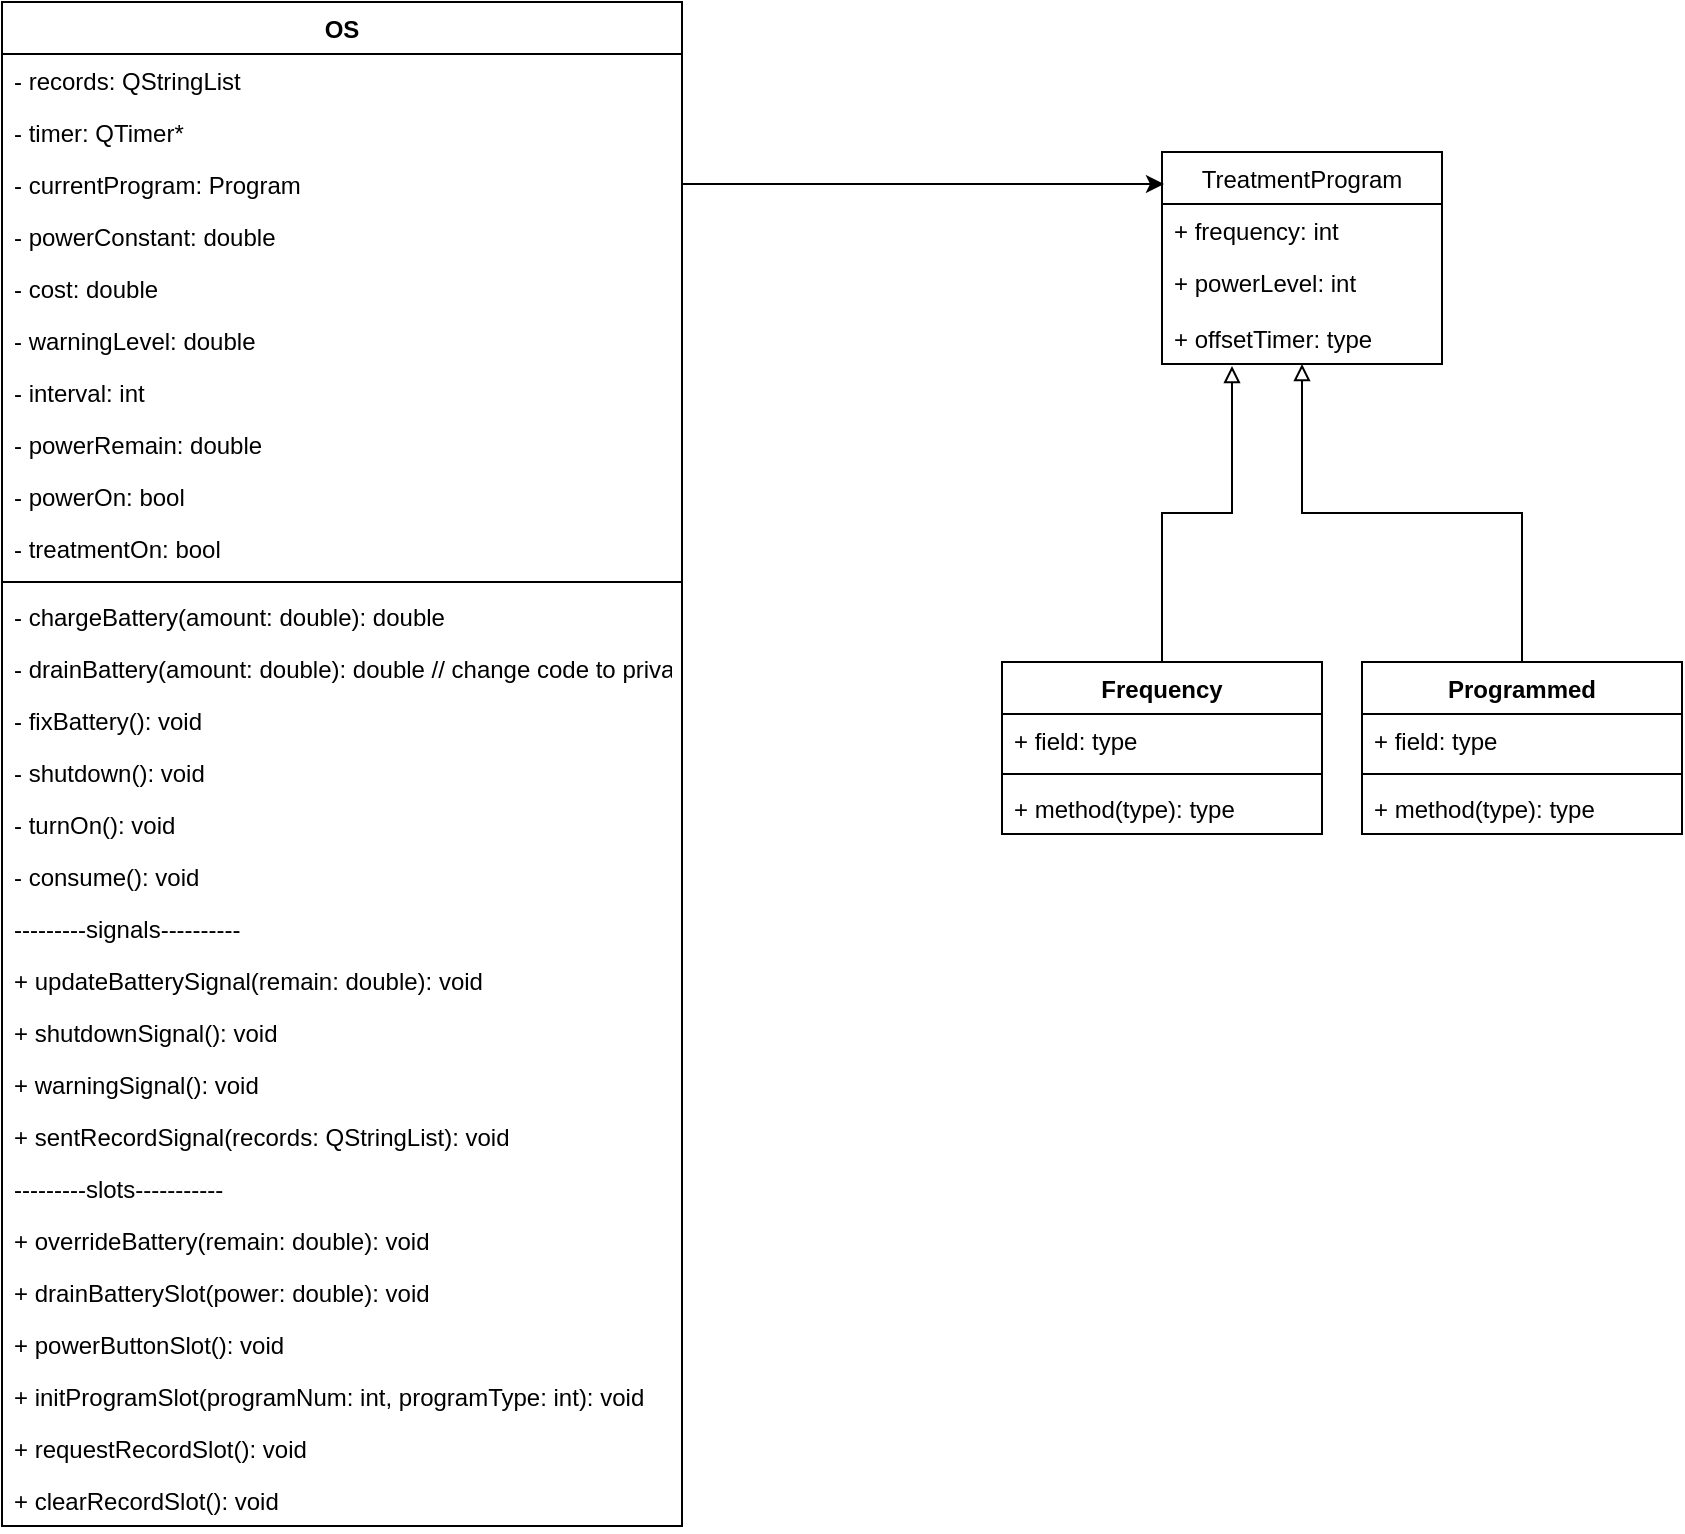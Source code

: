 <mxfile version="14.4.7" type="github">
  <diagram id="hlfqywLwCxhnhgCCT2zA" name="Page-1">
    <mxGraphModel dx="946" dy="646" grid="1" gridSize="10" guides="1" tooltips="1" connect="1" arrows="1" fold="1" page="1" pageScale="1" pageWidth="827" pageHeight="1169" math="0" shadow="0">
      <root>
        <mxCell id="0" />
        <mxCell id="1" parent="0" />
        <mxCell id="2i6f_pU243hWTDEsExSb-6" value="OS" style="swimlane;fontStyle=1;align=center;verticalAlign=top;childLayout=stackLayout;horizontal=1;startSize=26;horizontalStack=0;resizeParent=1;resizeParentMax=0;resizeLast=0;collapsible=1;marginBottom=0;" parent="1" vertex="1">
          <mxGeometry x="60" y="50" width="340" height="762" as="geometry" />
        </mxCell>
        <mxCell id="6Ex3THZ8hztv9J3nGQ2k-1" value="- records: QStringList" style="text;strokeColor=none;fillColor=none;align=left;verticalAlign=top;spacingLeft=4;spacingRight=4;overflow=hidden;rotatable=0;points=[[0,0.5],[1,0.5]];portConstraint=eastwest;" parent="2i6f_pU243hWTDEsExSb-6" vertex="1">
          <mxGeometry y="26" width="340" height="26" as="geometry" />
        </mxCell>
        <mxCell id="wWTn0fQBB8vopCXBrPZ8-14" value="- timer: QTimer*" style="text;strokeColor=none;fillColor=none;align=left;verticalAlign=top;spacingLeft=4;spacingRight=4;overflow=hidden;rotatable=0;points=[[0,0.5],[1,0.5]];portConstraint=eastwest;" vertex="1" parent="2i6f_pU243hWTDEsExSb-6">
          <mxGeometry y="52" width="340" height="26" as="geometry" />
        </mxCell>
        <mxCell id="2i6f_pU243hWTDEsExSb-9" value="- currentProgram: Program" style="text;strokeColor=none;fillColor=none;align=left;verticalAlign=top;spacingLeft=4;spacingRight=4;overflow=hidden;rotatable=0;points=[[0,0.5],[1,0.5]];portConstraint=eastwest;" parent="2i6f_pU243hWTDEsExSb-6" vertex="1">
          <mxGeometry y="78" width="340" height="26" as="geometry" />
        </mxCell>
        <mxCell id="wWTn0fQBB8vopCXBrPZ8-8" value="- powerConstant: double" style="text;strokeColor=none;fillColor=none;align=left;verticalAlign=top;spacingLeft=4;spacingRight=4;overflow=hidden;rotatable=0;points=[[0,0.5],[1,0.5]];portConstraint=eastwest;" vertex="1" parent="2i6f_pU243hWTDEsExSb-6">
          <mxGeometry y="104" width="340" height="26" as="geometry" />
        </mxCell>
        <mxCell id="wWTn0fQBB8vopCXBrPZ8-11" value="- cost: double" style="text;strokeColor=none;fillColor=none;align=left;verticalAlign=top;spacingLeft=4;spacingRight=4;overflow=hidden;rotatable=0;points=[[0,0.5],[1,0.5]];portConstraint=eastwest;" vertex="1" parent="2i6f_pU243hWTDEsExSb-6">
          <mxGeometry y="130" width="340" height="26" as="geometry" />
        </mxCell>
        <mxCell id="wWTn0fQBB8vopCXBrPZ8-12" value="- warningLevel: double" style="text;strokeColor=none;fillColor=none;align=left;verticalAlign=top;spacingLeft=4;spacingRight=4;overflow=hidden;rotatable=0;points=[[0,0.5],[1,0.5]];portConstraint=eastwest;" vertex="1" parent="2i6f_pU243hWTDEsExSb-6">
          <mxGeometry y="156" width="340" height="26" as="geometry" />
        </mxCell>
        <mxCell id="wWTn0fQBB8vopCXBrPZ8-13" value="- interval: int" style="text;strokeColor=none;fillColor=none;align=left;verticalAlign=top;spacingLeft=4;spacingRight=4;overflow=hidden;rotatable=0;points=[[0,0.5],[1,0.5]];portConstraint=eastwest;" vertex="1" parent="2i6f_pU243hWTDEsExSb-6">
          <mxGeometry y="182" width="340" height="26" as="geometry" />
        </mxCell>
        <mxCell id="wWTn0fQBB8vopCXBrPZ8-15" value="- powerRemain: double" style="text;strokeColor=none;fillColor=none;align=left;verticalAlign=top;spacingLeft=4;spacingRight=4;overflow=hidden;rotatable=0;points=[[0,0.5],[1,0.5]];portConstraint=eastwest;" vertex="1" parent="2i6f_pU243hWTDEsExSb-6">
          <mxGeometry y="208" width="340" height="26" as="geometry" />
        </mxCell>
        <mxCell id="wWTn0fQBB8vopCXBrPZ8-16" value="- powerOn: bool" style="text;strokeColor=none;fillColor=none;align=left;verticalAlign=top;spacingLeft=4;spacingRight=4;overflow=hidden;rotatable=0;points=[[0,0.5],[1,0.5]];portConstraint=eastwest;" vertex="1" parent="2i6f_pU243hWTDEsExSb-6">
          <mxGeometry y="234" width="340" height="26" as="geometry" />
        </mxCell>
        <mxCell id="wWTn0fQBB8vopCXBrPZ8-17" value="- treatmentOn: bool" style="text;strokeColor=none;fillColor=none;align=left;verticalAlign=top;spacingLeft=4;spacingRight=4;overflow=hidden;rotatable=0;points=[[0,0.5],[1,0.5]];portConstraint=eastwest;" vertex="1" parent="2i6f_pU243hWTDEsExSb-6">
          <mxGeometry y="260" width="340" height="26" as="geometry" />
        </mxCell>
        <mxCell id="2i6f_pU243hWTDEsExSb-8" value="" style="line;strokeWidth=1;fillColor=none;align=left;verticalAlign=middle;spacingTop=-1;spacingLeft=3;spacingRight=3;rotatable=0;labelPosition=right;points=[];portConstraint=eastwest;" parent="2i6f_pU243hWTDEsExSb-6" vertex="1">
          <mxGeometry y="286" width="340" height="8" as="geometry" />
        </mxCell>
        <mxCell id="wWTn0fQBB8vopCXBrPZ8-9" value="- chargeBattery(amount: double): double" style="text;strokeColor=none;fillColor=none;align=left;verticalAlign=top;spacingLeft=4;spacingRight=4;overflow=hidden;rotatable=0;points=[[0,0.5],[1,0.5]];portConstraint=eastwest;" vertex="1" parent="2i6f_pU243hWTDEsExSb-6">
          <mxGeometry y="294" width="340" height="26" as="geometry" />
        </mxCell>
        <mxCell id="wWTn0fQBB8vopCXBrPZ8-21" value="- drainBattery(amount: double): double // change code to private!" style="text;strokeColor=none;fillColor=none;align=left;verticalAlign=top;spacingLeft=4;spacingRight=4;overflow=hidden;rotatable=0;points=[[0,0.5],[1,0.5]];portConstraint=eastwest;" vertex="1" parent="2i6f_pU243hWTDEsExSb-6">
          <mxGeometry y="320" width="340" height="26" as="geometry" />
        </mxCell>
        <mxCell id="wWTn0fQBB8vopCXBrPZ8-10" value="- fixBattery(): void" style="text;strokeColor=none;fillColor=none;align=left;verticalAlign=top;spacingLeft=4;spacingRight=4;overflow=hidden;rotatable=0;points=[[0,0.5],[1,0.5]];portConstraint=eastwest;" vertex="1" parent="2i6f_pU243hWTDEsExSb-6">
          <mxGeometry y="346" width="340" height="26" as="geometry" />
        </mxCell>
        <mxCell id="wWTn0fQBB8vopCXBrPZ8-18" value="- shutdown(): void" style="text;strokeColor=none;fillColor=none;align=left;verticalAlign=top;spacingLeft=4;spacingRight=4;overflow=hidden;rotatable=0;points=[[0,0.5],[1,0.5]];portConstraint=eastwest;" vertex="1" parent="2i6f_pU243hWTDEsExSb-6">
          <mxGeometry y="372" width="340" height="26" as="geometry" />
        </mxCell>
        <mxCell id="wWTn0fQBB8vopCXBrPZ8-19" value="- turnOn(): void&#xa;" style="text;strokeColor=none;fillColor=none;align=left;verticalAlign=top;spacingLeft=4;spacingRight=4;overflow=hidden;rotatable=0;points=[[0,0.5],[1,0.5]];portConstraint=eastwest;" vertex="1" parent="2i6f_pU243hWTDEsExSb-6">
          <mxGeometry y="398" width="340" height="26" as="geometry" />
        </mxCell>
        <mxCell id="wWTn0fQBB8vopCXBrPZ8-20" value="- consume(): void&#xa;" style="text;strokeColor=none;fillColor=none;align=left;verticalAlign=top;spacingLeft=4;spacingRight=4;overflow=hidden;rotatable=0;points=[[0,0.5],[1,0.5]];portConstraint=eastwest;" vertex="1" parent="2i6f_pU243hWTDEsExSb-6">
          <mxGeometry y="424" width="340" height="26" as="geometry" />
        </mxCell>
        <mxCell id="6Ex3THZ8hztv9J3nGQ2k-2" value="---------signals----------" style="text;strokeColor=none;fillColor=none;align=left;verticalAlign=top;spacingLeft=4;spacingRight=4;overflow=hidden;rotatable=0;points=[[0,0.5],[1,0.5]];portConstraint=eastwest;" parent="2i6f_pU243hWTDEsExSb-6" vertex="1">
          <mxGeometry y="450" width="340" height="26" as="geometry" />
        </mxCell>
        <mxCell id="wWTn0fQBB8vopCXBrPZ8-22" value="+ updateBatterySignal(remain: double): void" style="text;strokeColor=none;fillColor=none;align=left;verticalAlign=top;spacingLeft=4;spacingRight=4;overflow=hidden;rotatable=0;points=[[0,0.5],[1,0.5]];portConstraint=eastwest;" vertex="1" parent="2i6f_pU243hWTDEsExSb-6">
          <mxGeometry y="476" width="340" height="26" as="geometry" />
        </mxCell>
        <mxCell id="wWTn0fQBB8vopCXBrPZ8-23" value="+ shutdownSignal(): void" style="text;strokeColor=none;fillColor=none;align=left;verticalAlign=top;spacingLeft=4;spacingRight=4;overflow=hidden;rotatable=0;points=[[0,0.5],[1,0.5]];portConstraint=eastwest;" vertex="1" parent="2i6f_pU243hWTDEsExSb-6">
          <mxGeometry y="502" width="340" height="26" as="geometry" />
        </mxCell>
        <mxCell id="wWTn0fQBB8vopCXBrPZ8-24" value="+ warningSignal(): void" style="text;strokeColor=none;fillColor=none;align=left;verticalAlign=top;spacingLeft=4;spacingRight=4;overflow=hidden;rotatable=0;points=[[0,0.5],[1,0.5]];portConstraint=eastwest;" vertex="1" parent="2i6f_pU243hWTDEsExSb-6">
          <mxGeometry y="528" width="340" height="26" as="geometry" />
        </mxCell>
        <mxCell id="wWTn0fQBB8vopCXBrPZ8-25" value="+ sentRecordSignal(records: QStringList): void" style="text;strokeColor=none;fillColor=none;align=left;verticalAlign=top;spacingLeft=4;spacingRight=4;overflow=hidden;rotatable=0;points=[[0,0.5],[1,0.5]];portConstraint=eastwest;" vertex="1" parent="2i6f_pU243hWTDEsExSb-6">
          <mxGeometry y="554" width="340" height="26" as="geometry" />
        </mxCell>
        <mxCell id="2i6f_pU243hWTDEsExSb-32" value="---------slots-----------" style="text;strokeColor=none;fillColor=none;align=left;verticalAlign=top;spacingLeft=4;spacingRight=4;overflow=hidden;rotatable=0;points=[[0,0.5],[1,0.5]];portConstraint=eastwest;" parent="2i6f_pU243hWTDEsExSb-6" vertex="1">
          <mxGeometry y="580" width="340" height="26" as="geometry" />
        </mxCell>
        <mxCell id="wWTn0fQBB8vopCXBrPZ8-26" value="+ overrideBattery(remain: double): void" style="text;strokeColor=none;fillColor=none;align=left;verticalAlign=top;spacingLeft=4;spacingRight=4;overflow=hidden;rotatable=0;points=[[0,0.5],[1,0.5]];portConstraint=eastwest;" vertex="1" parent="2i6f_pU243hWTDEsExSb-6">
          <mxGeometry y="606" width="340" height="26" as="geometry" />
        </mxCell>
        <mxCell id="wWTn0fQBB8vopCXBrPZ8-27" value="+ drainBatterySlot(power: double): void" style="text;strokeColor=none;fillColor=none;align=left;verticalAlign=top;spacingLeft=4;spacingRight=4;overflow=hidden;rotatable=0;points=[[0,0.5],[1,0.5]];portConstraint=eastwest;" vertex="1" parent="2i6f_pU243hWTDEsExSb-6">
          <mxGeometry y="632" width="340" height="26" as="geometry" />
        </mxCell>
        <mxCell id="wWTn0fQBB8vopCXBrPZ8-28" value="+ powerButtonSlot(): void" style="text;strokeColor=none;fillColor=none;align=left;verticalAlign=top;spacingLeft=4;spacingRight=4;overflow=hidden;rotatable=0;points=[[0,0.5],[1,0.5]];portConstraint=eastwest;" vertex="1" parent="2i6f_pU243hWTDEsExSb-6">
          <mxGeometry y="658" width="340" height="26" as="geometry" />
        </mxCell>
        <mxCell id="wWTn0fQBB8vopCXBrPZ8-29" value="+ initProgramSlot(programNum: int, programType: int): void" style="text;strokeColor=none;fillColor=none;align=left;verticalAlign=top;spacingLeft=4;spacingRight=4;overflow=hidden;rotatable=0;points=[[0,0.5],[1,0.5]];portConstraint=eastwest;" vertex="1" parent="2i6f_pU243hWTDEsExSb-6">
          <mxGeometry y="684" width="340" height="26" as="geometry" />
        </mxCell>
        <mxCell id="wWTn0fQBB8vopCXBrPZ8-30" value="+ requestRecordSlot(): void" style="text;strokeColor=none;fillColor=none;align=left;verticalAlign=top;spacingLeft=4;spacingRight=4;overflow=hidden;rotatable=0;points=[[0,0.5],[1,0.5]];portConstraint=eastwest;" vertex="1" parent="2i6f_pU243hWTDEsExSb-6">
          <mxGeometry y="710" width="340" height="26" as="geometry" />
        </mxCell>
        <mxCell id="wWTn0fQBB8vopCXBrPZ8-31" value="+ clearRecordSlot(): void" style="text;strokeColor=none;fillColor=none;align=left;verticalAlign=top;spacingLeft=4;spacingRight=4;overflow=hidden;rotatable=0;points=[[0,0.5],[1,0.5]];portConstraint=eastwest;" vertex="1" parent="2i6f_pU243hWTDEsExSb-6">
          <mxGeometry y="736" width="340" height="26" as="geometry" />
        </mxCell>
        <mxCell id="2i6f_pU243hWTDEsExSb-14" value="TreatmentProgram" style="swimlane;fontStyle=0;childLayout=stackLayout;horizontal=1;startSize=26;fillColor=none;horizontalStack=0;resizeParent=1;resizeParentMax=0;resizeLast=0;collapsible=1;marginBottom=0;" parent="1" vertex="1">
          <mxGeometry x="640" y="125" width="140" height="106" as="geometry" />
        </mxCell>
        <mxCell id="2i6f_pU243hWTDEsExSb-15" value="+ frequency: int" style="text;strokeColor=none;fillColor=none;align=left;verticalAlign=top;spacingLeft=4;spacingRight=4;overflow=hidden;rotatable=0;points=[[0,0.5],[1,0.5]];portConstraint=eastwest;" parent="2i6f_pU243hWTDEsExSb-14" vertex="1">
          <mxGeometry y="26" width="140" height="26" as="geometry" />
        </mxCell>
        <mxCell id="2i6f_pU243hWTDEsExSb-16" value="+ powerLevel: int" style="text;strokeColor=none;fillColor=none;align=left;verticalAlign=top;spacingLeft=4;spacingRight=4;overflow=hidden;rotatable=0;points=[[0,0.5],[1,0.5]];portConstraint=eastwest;" parent="2i6f_pU243hWTDEsExSb-14" vertex="1">
          <mxGeometry y="52" width="140" height="28" as="geometry" />
        </mxCell>
        <mxCell id="2i6f_pU243hWTDEsExSb-17" value="+ offsetTimer: type" style="text;strokeColor=none;fillColor=none;align=left;verticalAlign=top;spacingLeft=4;spacingRight=4;overflow=hidden;rotatable=0;points=[[0,0.5],[1,0.5]];portConstraint=eastwest;" parent="2i6f_pU243hWTDEsExSb-14" vertex="1">
          <mxGeometry y="80" width="140" height="26" as="geometry" />
        </mxCell>
        <mxCell id="wWTn0fQBB8vopCXBrPZ8-33" style="edgeStyle=orthogonalEdgeStyle;rounded=0;orthogonalLoop=1;jettySize=auto;html=1;entryX=0.25;entryY=1.038;entryDx=0;entryDy=0;entryPerimeter=0;endArrow=block;endFill=0;" edge="1" parent="1" source="2i6f_pU243hWTDEsExSb-22" target="2i6f_pU243hWTDEsExSb-17">
          <mxGeometry relative="1" as="geometry" />
        </mxCell>
        <mxCell id="2i6f_pU243hWTDEsExSb-22" value="Frequency" style="swimlane;fontStyle=1;align=center;verticalAlign=top;childLayout=stackLayout;horizontal=1;startSize=26;horizontalStack=0;resizeParent=1;resizeParentMax=0;resizeLast=0;collapsible=1;marginBottom=0;" parent="1" vertex="1">
          <mxGeometry x="560" y="380" width="160" height="86" as="geometry" />
        </mxCell>
        <mxCell id="2i6f_pU243hWTDEsExSb-23" value="+ field: type" style="text;strokeColor=none;fillColor=none;align=left;verticalAlign=top;spacingLeft=4;spacingRight=4;overflow=hidden;rotatable=0;points=[[0,0.5],[1,0.5]];portConstraint=eastwest;" parent="2i6f_pU243hWTDEsExSb-22" vertex="1">
          <mxGeometry y="26" width="160" height="26" as="geometry" />
        </mxCell>
        <mxCell id="2i6f_pU243hWTDEsExSb-24" value="" style="line;strokeWidth=1;fillColor=none;align=left;verticalAlign=middle;spacingTop=-1;spacingLeft=3;spacingRight=3;rotatable=0;labelPosition=right;points=[];portConstraint=eastwest;" parent="2i6f_pU243hWTDEsExSb-22" vertex="1">
          <mxGeometry y="52" width="160" height="8" as="geometry" />
        </mxCell>
        <mxCell id="2i6f_pU243hWTDEsExSb-25" value="+ method(type): type" style="text;strokeColor=none;fillColor=none;align=left;verticalAlign=top;spacingLeft=4;spacingRight=4;overflow=hidden;rotatable=0;points=[[0,0.5],[1,0.5]];portConstraint=eastwest;" parent="2i6f_pU243hWTDEsExSb-22" vertex="1">
          <mxGeometry y="60" width="160" height="26" as="geometry" />
        </mxCell>
        <mxCell id="2i6f_pU243hWTDEsExSb-31" style="edgeStyle=orthogonalEdgeStyle;rounded=0;orthogonalLoop=1;jettySize=auto;html=1;endArrow=block;endFill=0;" parent="1" source="2i6f_pU243hWTDEsExSb-27" edge="1" target="2i6f_pU243hWTDEsExSb-14">
          <mxGeometry relative="1" as="geometry">
            <mxPoint x="750.0" y="319.0" as="targetPoint" />
          </mxGeometry>
        </mxCell>
        <mxCell id="2i6f_pU243hWTDEsExSb-27" value="Programmed" style="swimlane;fontStyle=1;align=center;verticalAlign=top;childLayout=stackLayout;horizontal=1;startSize=26;horizontalStack=0;resizeParent=1;resizeParentMax=0;resizeLast=0;collapsible=1;marginBottom=0;" parent="1" vertex="1">
          <mxGeometry x="740" y="380" width="160" height="86" as="geometry" />
        </mxCell>
        <mxCell id="2i6f_pU243hWTDEsExSb-28" value="+ field: type" style="text;strokeColor=none;fillColor=none;align=left;verticalAlign=top;spacingLeft=4;spacingRight=4;overflow=hidden;rotatable=0;points=[[0,0.5],[1,0.5]];portConstraint=eastwest;" parent="2i6f_pU243hWTDEsExSb-27" vertex="1">
          <mxGeometry y="26" width="160" height="26" as="geometry" />
        </mxCell>
        <mxCell id="2i6f_pU243hWTDEsExSb-29" value="" style="line;strokeWidth=1;fillColor=none;align=left;verticalAlign=middle;spacingTop=-1;spacingLeft=3;spacingRight=3;rotatable=0;labelPosition=right;points=[];portConstraint=eastwest;" parent="2i6f_pU243hWTDEsExSb-27" vertex="1">
          <mxGeometry y="52" width="160" height="8" as="geometry" />
        </mxCell>
        <mxCell id="2i6f_pU243hWTDEsExSb-30" value="+ method(type): type" style="text;strokeColor=none;fillColor=none;align=left;verticalAlign=top;spacingLeft=4;spacingRight=4;overflow=hidden;rotatable=0;points=[[0,0.5],[1,0.5]];portConstraint=eastwest;" parent="2i6f_pU243hWTDEsExSb-27" vertex="1">
          <mxGeometry y="60" width="160" height="26" as="geometry" />
        </mxCell>
        <mxCell id="wWTn0fQBB8vopCXBrPZ8-1" style="edgeStyle=orthogonalEdgeStyle;rounded=0;orthogonalLoop=1;jettySize=auto;html=1;exitX=1;exitY=0.5;exitDx=0;exitDy=0;entryX=0.007;entryY=0.151;entryDx=0;entryDy=0;entryPerimeter=0;" edge="1" parent="1" source="2i6f_pU243hWTDEsExSb-9" target="2i6f_pU243hWTDEsExSb-14">
          <mxGeometry relative="1" as="geometry" />
        </mxCell>
      </root>
    </mxGraphModel>
  </diagram>
</mxfile>
